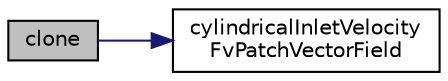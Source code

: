 digraph "clone"
{
  bgcolor="transparent";
  edge [fontname="Helvetica",fontsize="10",labelfontname="Helvetica",labelfontsize="10"];
  node [fontname="Helvetica",fontsize="10",shape=record];
  rankdir="LR";
  Node1 [label="clone",height=0.2,width=0.4,color="black", fillcolor="grey75", style="filled", fontcolor="black"];
  Node1 -> Node2 [color="midnightblue",fontsize="10",style="solid",fontname="Helvetica"];
  Node2 [label="cylindricalInletVelocity\lFvPatchVectorField",height=0.2,width=0.4,color="black",URL="$a00496.html#ab82fd484b34bc8aa36db1bd1067dfbc8",tooltip="Construct from patch and internal field. "];
}
